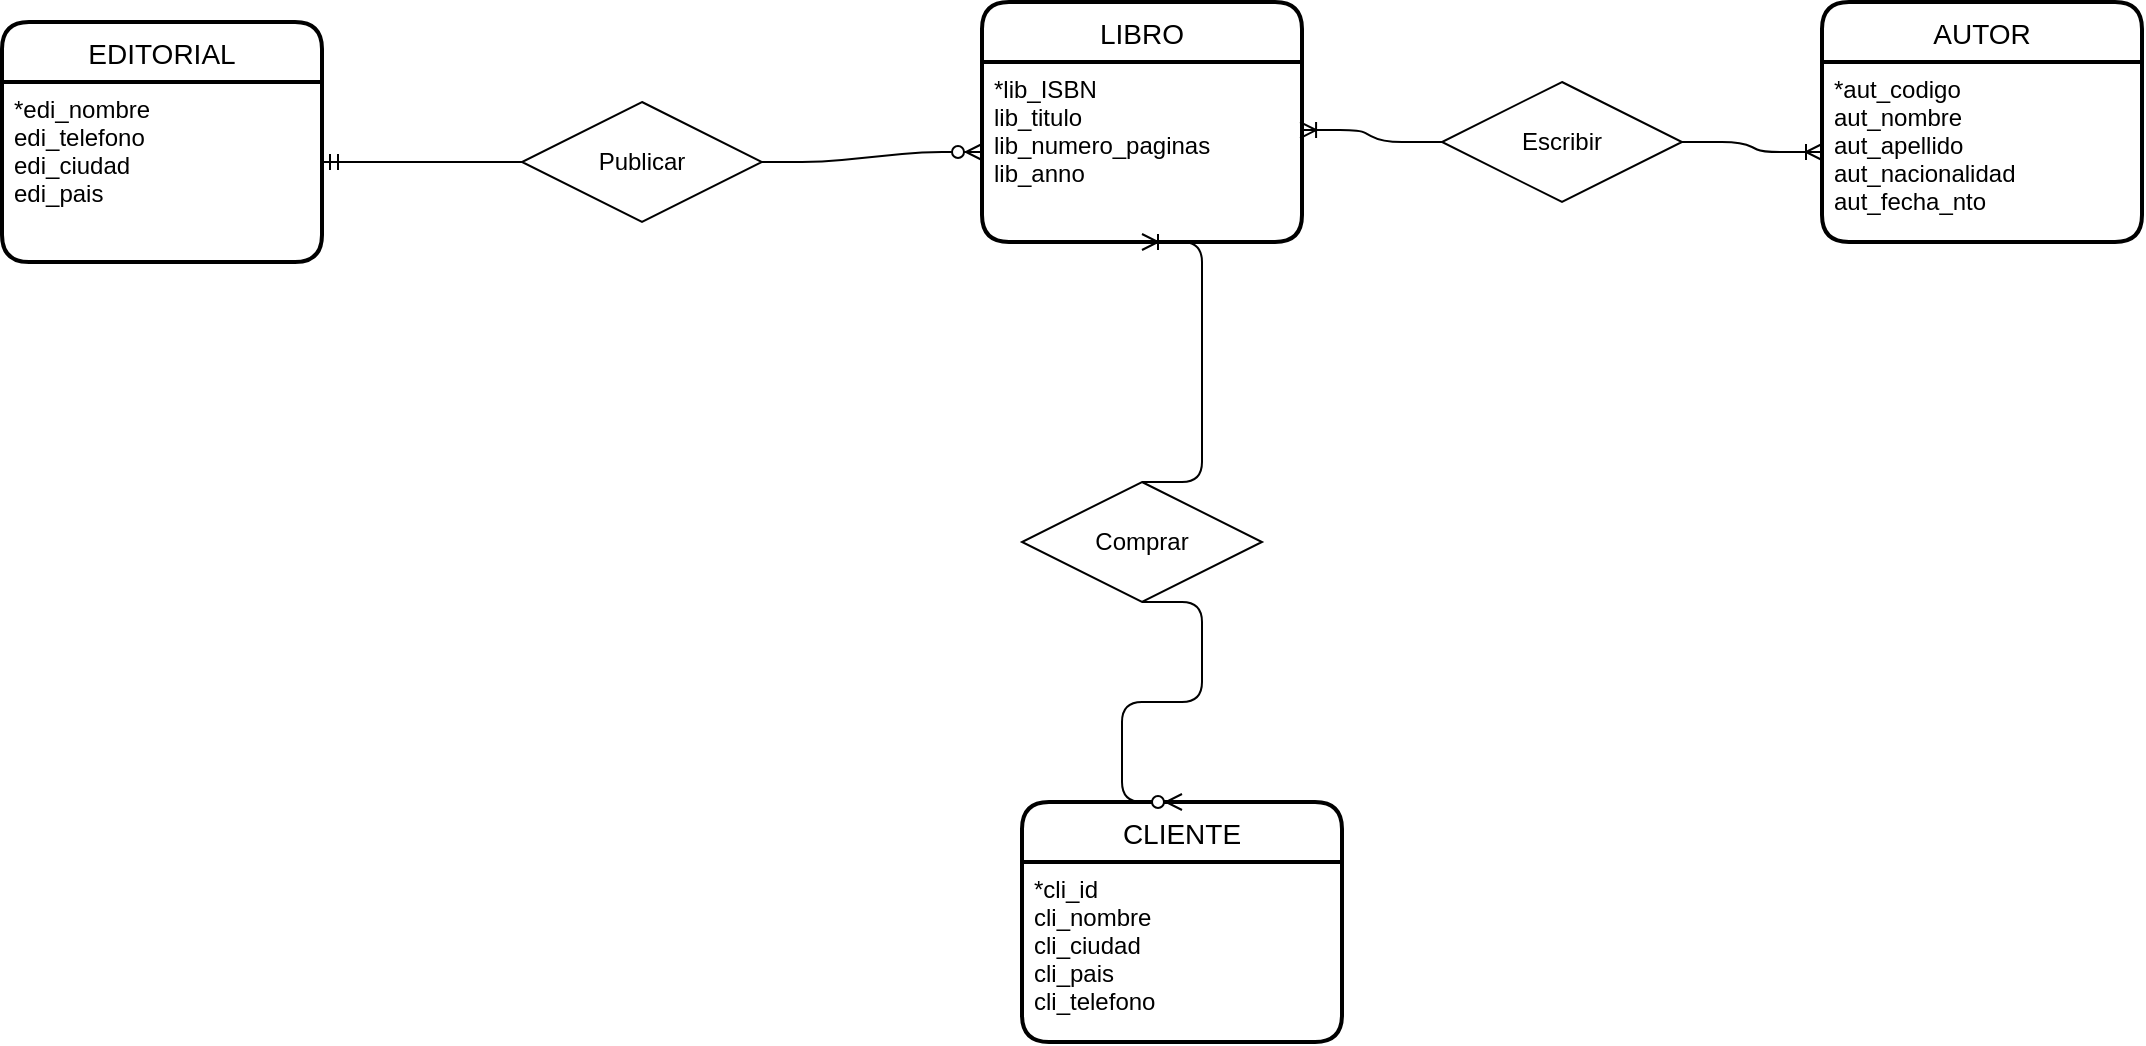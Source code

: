 <mxfile version="14.9.8" type="github">
  <diagram name="Page-1" id="efa7a0a1-bf9b-a30e-e6df-94a7791c09e9">
    <mxGraphModel dx="2360" dy="1032" grid="1" gridSize="10" guides="1" tooltips="1" connect="1" arrows="1" fold="1" page="1" pageScale="1" pageWidth="826" pageHeight="1169" background="none" math="0" shadow="0">
      <root>
        <mxCell id="0" />
        <mxCell id="1" parent="0" />
        <mxCell id="JTjGpdpegTOCwPPOVgoM-136" value="EDITORIAL" style="swimlane;childLayout=stackLayout;horizontal=1;startSize=30;horizontalStack=0;rounded=1;fontSize=14;fontStyle=0;strokeWidth=2;resizeParent=0;resizeLast=1;shadow=0;dashed=0;align=center;" vertex="1" parent="1">
          <mxGeometry x="-60" y="80" width="160" height="120" as="geometry">
            <mxRectangle x="333" y="190" width="70" height="30" as="alternateBounds" />
          </mxGeometry>
        </mxCell>
        <mxCell id="JTjGpdpegTOCwPPOVgoM-137" value="*edi_nombre&#xa;edi_telefono&#xa;edi_ciudad&#xa;edi_pais" style="align=left;strokeColor=none;fillColor=none;spacingLeft=4;fontSize=12;verticalAlign=top;resizable=0;rotatable=0;part=1;" vertex="1" parent="JTjGpdpegTOCwPPOVgoM-136">
          <mxGeometry y="30" width="160" height="90" as="geometry" />
        </mxCell>
        <mxCell id="JTjGpdpegTOCwPPOVgoM-139" value="Publicar" style="shape=rhombus;perimeter=rhombusPerimeter;whiteSpace=wrap;html=1;align=center;" vertex="1" parent="1">
          <mxGeometry x="200" y="120" width="120" height="60" as="geometry" />
        </mxCell>
        <mxCell id="JTjGpdpegTOCwPPOVgoM-140" value="LIBRO" style="swimlane;childLayout=stackLayout;horizontal=1;startSize=30;horizontalStack=0;rounded=1;fontSize=14;fontStyle=0;strokeWidth=2;resizeParent=0;resizeLast=1;shadow=0;dashed=0;align=center;" vertex="1" parent="1">
          <mxGeometry x="430" y="70" width="160" height="120" as="geometry">
            <mxRectangle x="333" y="190" width="70" height="30" as="alternateBounds" />
          </mxGeometry>
        </mxCell>
        <mxCell id="JTjGpdpegTOCwPPOVgoM-141" value="*lib_ISBN&#xa;lib_titulo&#xa;lib_numero_paginas&#xa;lib_anno" style="align=left;strokeColor=none;fillColor=none;spacingLeft=4;fontSize=12;verticalAlign=top;resizable=0;rotatable=0;part=1;" vertex="1" parent="JTjGpdpegTOCwPPOVgoM-140">
          <mxGeometry y="30" width="160" height="90" as="geometry" />
        </mxCell>
        <mxCell id="JTjGpdpegTOCwPPOVgoM-143" value="AUTOR" style="swimlane;childLayout=stackLayout;horizontal=1;startSize=30;horizontalStack=0;rounded=1;fontSize=14;fontStyle=0;strokeWidth=2;resizeParent=0;resizeLast=1;shadow=0;dashed=0;align=center;" vertex="1" parent="1">
          <mxGeometry x="850" y="70" width="160" height="120" as="geometry">
            <mxRectangle x="333" y="190" width="70" height="30" as="alternateBounds" />
          </mxGeometry>
        </mxCell>
        <mxCell id="JTjGpdpegTOCwPPOVgoM-144" value="*aut_codigo&#xa;aut_nombre&#xa;aut_apellido&#xa;aut_nacionalidad&#xa;aut_fecha_nto" style="align=left;strokeColor=none;fillColor=none;spacingLeft=4;fontSize=12;verticalAlign=top;resizable=0;rotatable=0;part=1;" vertex="1" parent="JTjGpdpegTOCwPPOVgoM-143">
          <mxGeometry y="30" width="160" height="90" as="geometry" />
        </mxCell>
        <mxCell id="JTjGpdpegTOCwPPOVgoM-145" value="CLIENTE" style="swimlane;childLayout=stackLayout;horizontal=1;startSize=30;horizontalStack=0;rounded=1;fontSize=14;fontStyle=0;strokeWidth=2;resizeParent=0;resizeLast=1;shadow=0;dashed=0;align=center;" vertex="1" parent="1">
          <mxGeometry x="450" y="470" width="160" height="120" as="geometry" />
        </mxCell>
        <mxCell id="JTjGpdpegTOCwPPOVgoM-146" value="*cli_id&#xa;cli_nombre&#xa;cli_ciudad&#xa;cli_pais&#xa;cli_telefono" style="align=left;strokeColor=none;fillColor=none;spacingLeft=4;fontSize=12;verticalAlign=top;resizable=0;rotatable=0;part=1;" vertex="1" parent="JTjGpdpegTOCwPPOVgoM-145">
          <mxGeometry y="30" width="160" height="90" as="geometry" />
        </mxCell>
        <mxCell id="JTjGpdpegTOCwPPOVgoM-147" value="Escribir" style="shape=rhombus;perimeter=rhombusPerimeter;whiteSpace=wrap;html=1;align=center;" vertex="1" parent="1">
          <mxGeometry x="660" y="110" width="120" height="60" as="geometry" />
        </mxCell>
        <mxCell id="JTjGpdpegTOCwPPOVgoM-148" value="Comprar" style="shape=rhombus;perimeter=rhombusPerimeter;whiteSpace=wrap;html=1;align=center;" vertex="1" parent="1">
          <mxGeometry x="450" y="310" width="120" height="60" as="geometry" />
        </mxCell>
        <mxCell id="JTjGpdpegTOCwPPOVgoM-155" value="" style="edgeStyle=entityRelationEdgeStyle;fontSize=12;html=1;endArrow=ERmandOne;entryX=1;entryY=0.444;entryDx=0;entryDy=0;entryPerimeter=0;exitX=0;exitY=0.5;exitDx=0;exitDy=0;" edge="1" parent="1" source="JTjGpdpegTOCwPPOVgoM-139" target="JTjGpdpegTOCwPPOVgoM-137">
          <mxGeometry width="100" height="100" relative="1" as="geometry">
            <mxPoint x="310" y="330" as="sourcePoint" />
            <mxPoint x="410" y="230" as="targetPoint" />
          </mxGeometry>
        </mxCell>
        <mxCell id="JTjGpdpegTOCwPPOVgoM-158" value="" style="edgeStyle=entityRelationEdgeStyle;fontSize=12;html=1;endArrow=ERzeroToMany;endFill=1;entryX=0;entryY=0.5;entryDx=0;entryDy=0;exitX=1;exitY=0.5;exitDx=0;exitDy=0;" edge="1" parent="1" source="JTjGpdpegTOCwPPOVgoM-139" target="JTjGpdpegTOCwPPOVgoM-141">
          <mxGeometry width="100" height="100" relative="1" as="geometry">
            <mxPoint x="260" y="330" as="sourcePoint" />
            <mxPoint x="360" y="230" as="targetPoint" />
          </mxGeometry>
        </mxCell>
        <mxCell id="JTjGpdpegTOCwPPOVgoM-159" value="" style="edgeStyle=entityRelationEdgeStyle;fontSize=12;html=1;endArrow=ERoneToMany;entryX=0.994;entryY=0.378;entryDx=0;entryDy=0;entryPerimeter=0;exitX=0;exitY=0.5;exitDx=0;exitDy=0;" edge="1" parent="1" source="JTjGpdpegTOCwPPOVgoM-147" target="JTjGpdpegTOCwPPOVgoM-141">
          <mxGeometry width="100" height="100" relative="1" as="geometry">
            <mxPoint x="540" y="330" as="sourcePoint" />
            <mxPoint x="640" y="230" as="targetPoint" />
          </mxGeometry>
        </mxCell>
        <mxCell id="JTjGpdpegTOCwPPOVgoM-160" value="" style="edgeStyle=entityRelationEdgeStyle;fontSize=12;html=1;endArrow=ERoneToMany;exitX=1;exitY=0.5;exitDx=0;exitDy=0;entryX=0;entryY=0.5;entryDx=0;entryDy=0;" edge="1" parent="1" source="JTjGpdpegTOCwPPOVgoM-147" target="JTjGpdpegTOCwPPOVgoM-144">
          <mxGeometry width="100" height="100" relative="1" as="geometry">
            <mxPoint x="200" y="320" as="sourcePoint" />
            <mxPoint x="640" y="310" as="targetPoint" />
          </mxGeometry>
        </mxCell>
        <mxCell id="JTjGpdpegTOCwPPOVgoM-165" value="" style="edgeStyle=entityRelationEdgeStyle;fontSize=12;html=1;endArrow=ERoneToMany;entryX=0.5;entryY=1;entryDx=0;entryDy=0;exitX=0.5;exitY=0;exitDx=0;exitDy=0;" edge="1" parent="1" source="JTjGpdpegTOCwPPOVgoM-148" target="JTjGpdpegTOCwPPOVgoM-141">
          <mxGeometry width="100" height="100" relative="1" as="geometry">
            <mxPoint x="50" y="180" as="sourcePoint" />
            <mxPoint x="150" y="80" as="targetPoint" />
          </mxGeometry>
        </mxCell>
        <mxCell id="JTjGpdpegTOCwPPOVgoM-166" value="" style="edgeStyle=entityRelationEdgeStyle;fontSize=12;html=1;endArrow=ERzeroToMany;endFill=1;entryX=0.5;entryY=0;entryDx=0;entryDy=0;exitX=0.5;exitY=1;exitDx=0;exitDy=0;" edge="1" parent="1" source="JTjGpdpegTOCwPPOVgoM-148" target="JTjGpdpegTOCwPPOVgoM-145">
          <mxGeometry width="100" height="100" relative="1" as="geometry">
            <mxPoint x="300" y="260" as="sourcePoint" />
            <mxPoint x="400" y="160" as="targetPoint" />
          </mxGeometry>
        </mxCell>
      </root>
    </mxGraphModel>
  </diagram>
</mxfile>
